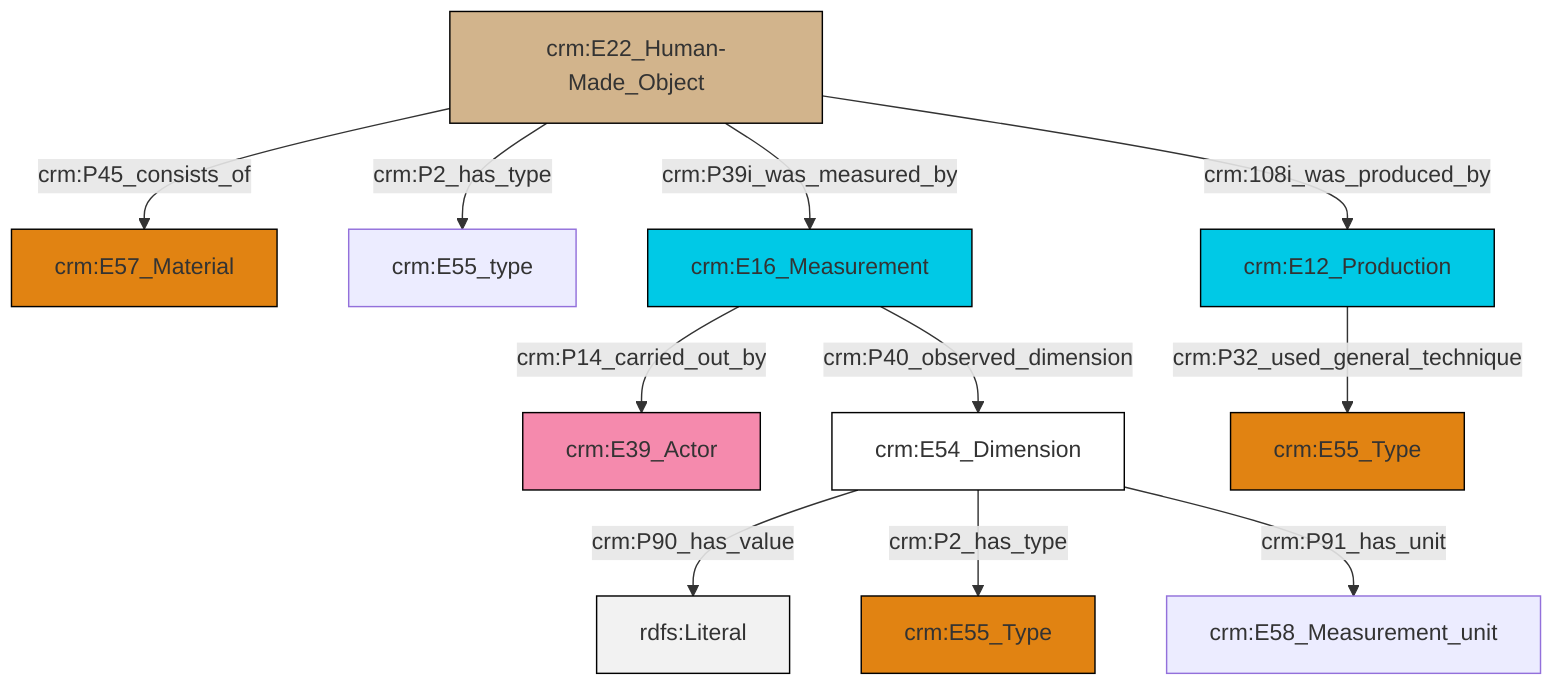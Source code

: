graph TD
classDef Literal fill:#f2f2f2,stroke:#000000;
classDef CRM_Entity fill:#FFFFFF,stroke:#000000;
classDef Temporal_Entity fill:#00C9E6, stroke:#000000;
classDef Type fill:#E18312, stroke:#000000;
classDef Time-Span fill:#2C9C91, stroke:#000000;
classDef Appellation fill:#FFEB7F, stroke:#000000;
classDef Place fill:#008836, stroke:#000000;
classDef Persistent_Item fill:#B266B2, stroke:#000000;
classDef Conceptual_Object fill:#FFD700, stroke:#000000;
classDef Physical_Thing fill:#D2B48C, stroke:#000000;
classDef Actor fill:#f58aad, stroke:#000000;
classDef PC_Classes fill:#4ce600, stroke:#000000;
classDef Multi fill:#cccccc,stroke:#000000;

6["crm:E22_Human-Made_Object"]:::Physical_Thing -->|crm:P2_has_type| 4["crm:E55_type"]:::Default
9["crm:E54_Dimension"]:::CRM_Entity -->|crm:P90_has_value| 10[rdfs:Literal]:::Literal
9["crm:E54_Dimension"]:::CRM_Entity -->|crm:P2_has_type| 15["crm:E55_Type"]:::Type
6["crm:E22_Human-Made_Object"]:::Physical_Thing -->|crm:108i_was_produced_by| 13["crm:E12_Production"]:::Temporal_Entity
16["crm:E16_Measurement"]:::Temporal_Entity -->|crm:P14_carried_out_by| 7["crm:E39_Actor"]:::Actor
13["crm:E12_Production"]:::Temporal_Entity -->|crm:P32_used_general_technique| 11["crm:E55_Type"]:::Type
6["crm:E22_Human-Made_Object"]:::Physical_Thing -->|crm:P39i_was_measured_by| 16["crm:E16_Measurement"]:::Temporal_Entity
16["crm:E16_Measurement"]:::Temporal_Entity -->|crm:P40_observed_dimension| 9["crm:E54_Dimension"]:::CRM_Entity
6["crm:E22_Human-Made_Object"]:::Physical_Thing -->|crm:P45_consists_of| 2["crm:E57_Material"]:::Type
9["crm:E54_Dimension"]:::CRM_Entity -->|crm:P91_has_unit| 0["crm:E58_Measurement_unit"]:::Default